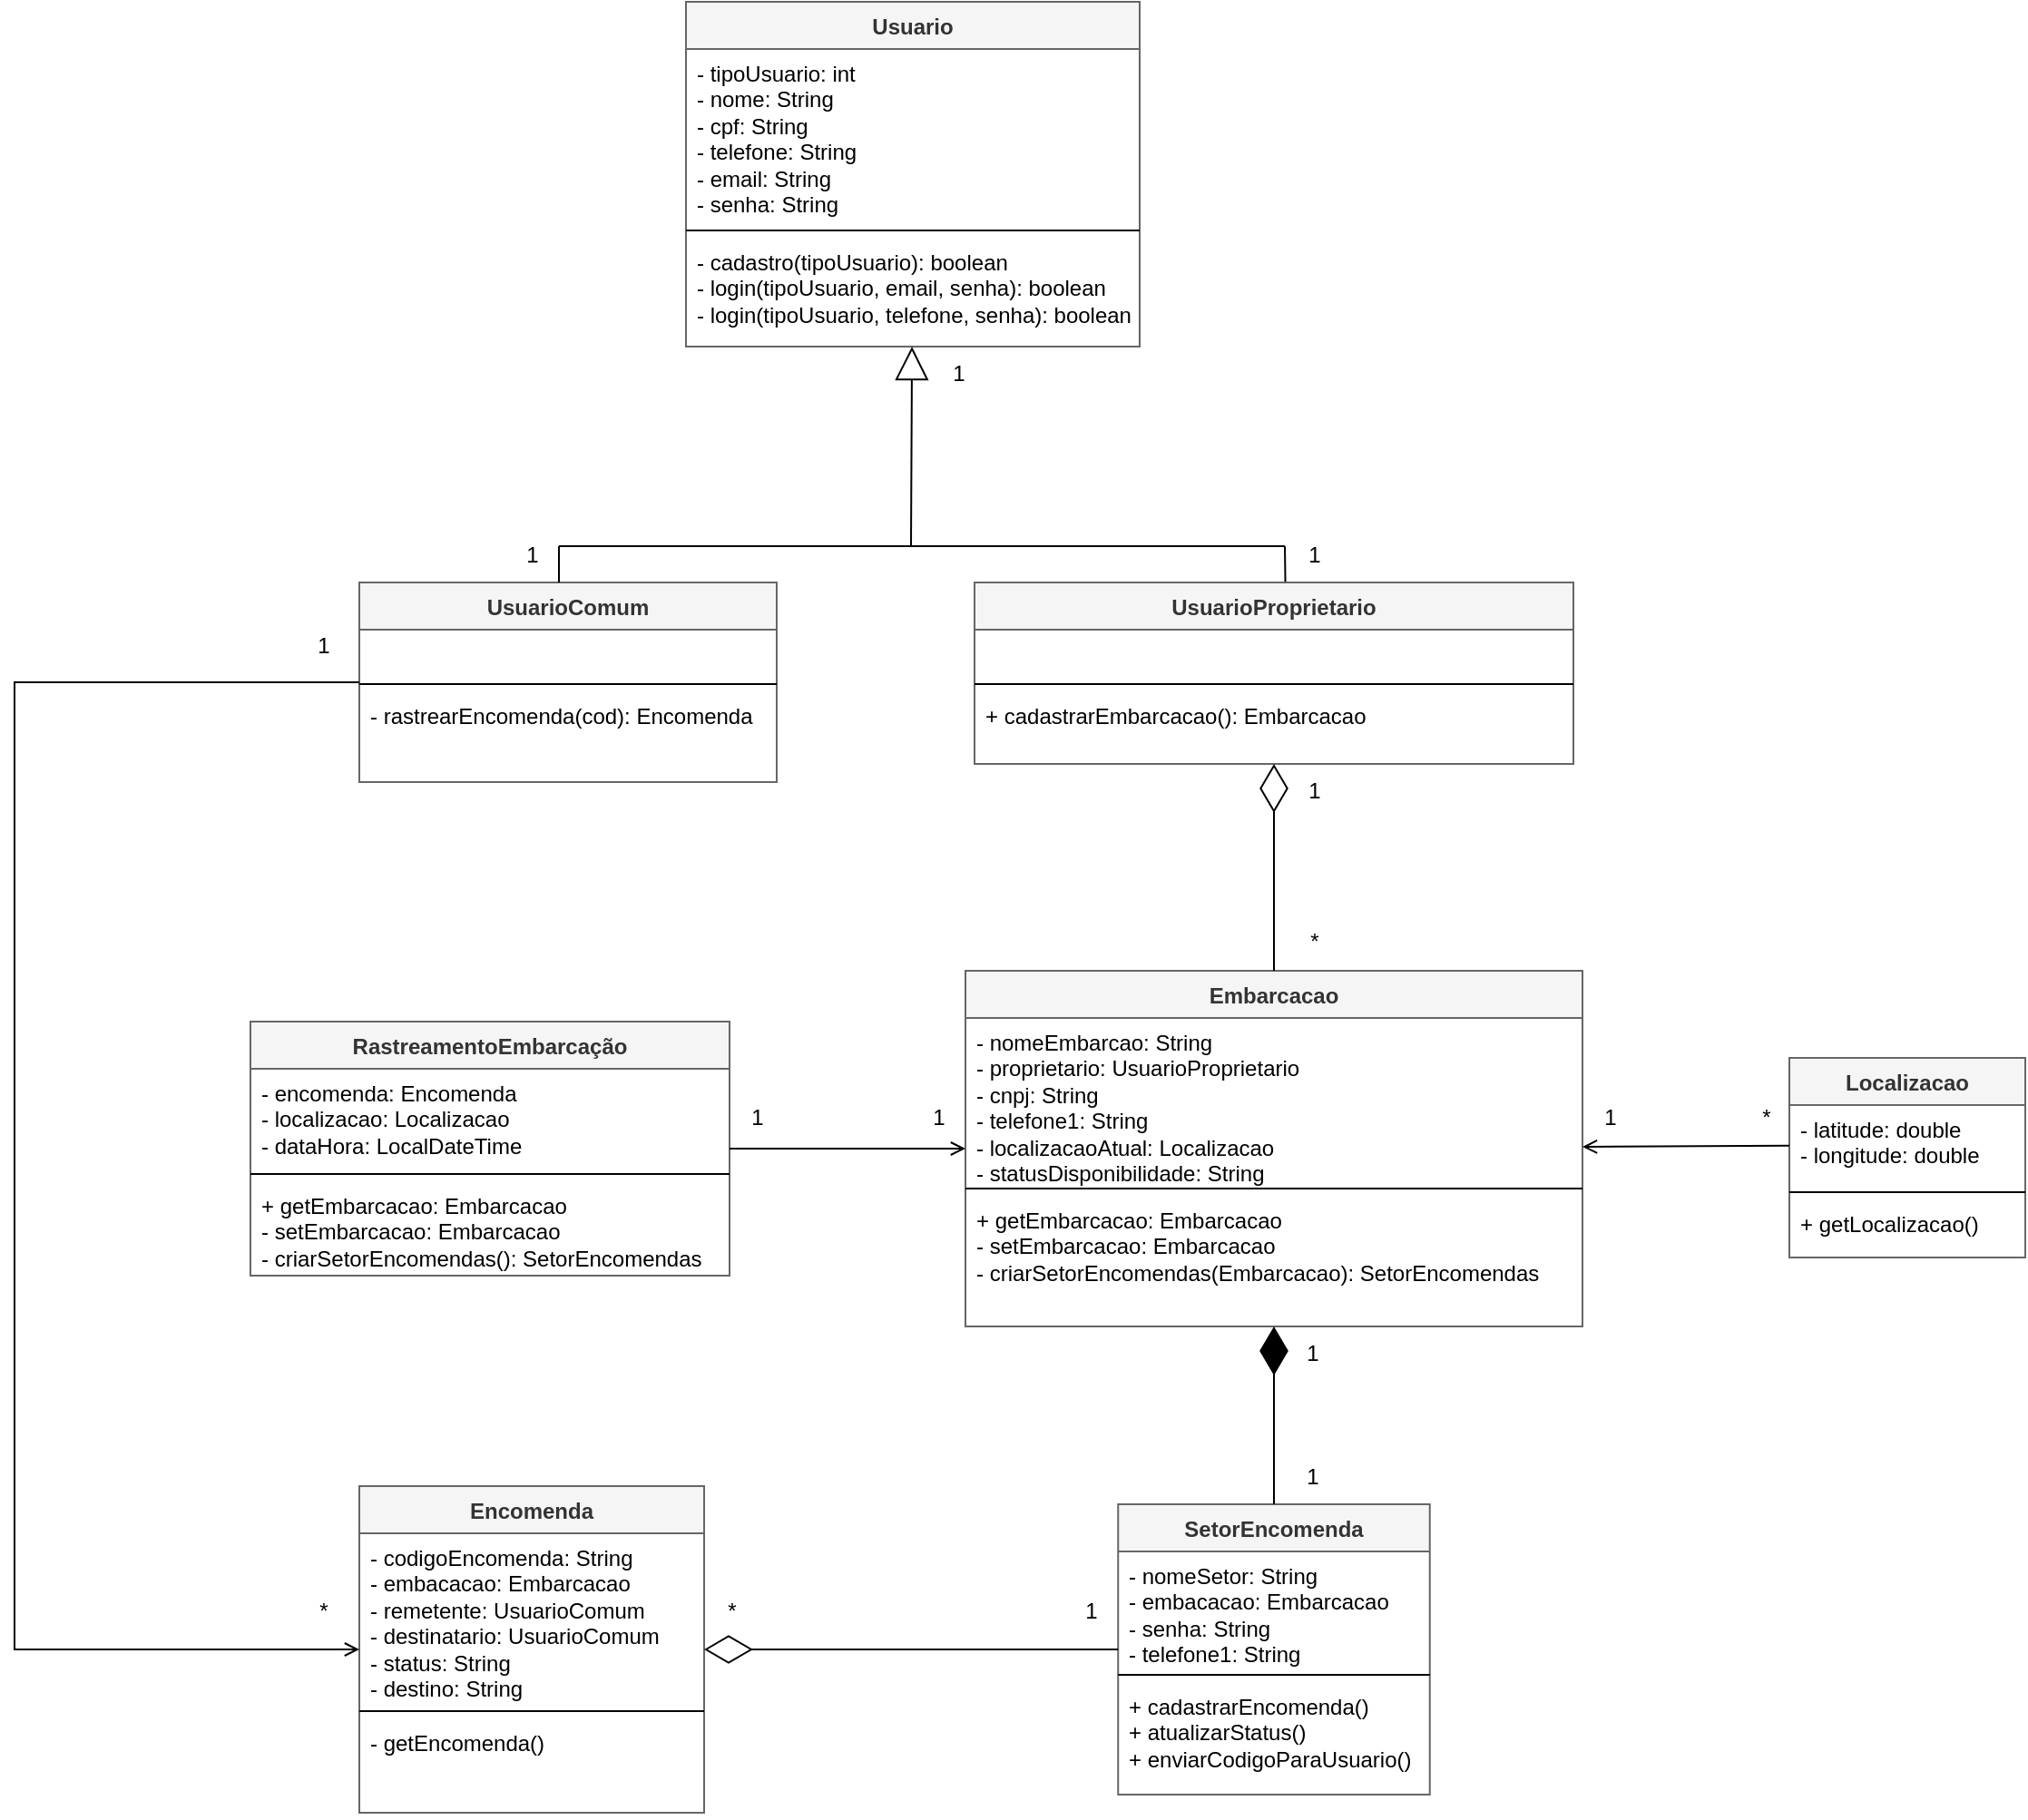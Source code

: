 <mxfile version="26.2.14">
  <diagram name="Página-1" id="l8dhkVXJz_CZN9Du08GZ">
    <mxGraphModel dx="1730" dy="915" grid="1" gridSize="10" guides="1" tooltips="1" connect="1" arrows="1" fold="1" page="0" pageScale="1" pageWidth="827" pageHeight="1169" math="0" shadow="0">
      <root>
        <mxCell id="0" />
        <mxCell id="1" parent="0" />
        <mxCell id="StapUB6m1ytVqgZR6nxF-17" value="Usuario" style="swimlane;fontStyle=1;align=center;verticalAlign=top;childLayout=stackLayout;horizontal=1;startSize=26;horizontalStack=0;resizeParent=1;resizeParentMax=0;resizeLast=0;collapsible=1;marginBottom=0;whiteSpace=wrap;html=1;fillColor=#f5f5f5;strokeColor=#666666;fontColor=#333333;" parent="1" vertex="1">
          <mxGeometry x="280" y="-60" width="250" height="190" as="geometry" />
        </mxCell>
        <mxCell id="StapUB6m1ytVqgZR6nxF-18" value="&lt;div&gt;- tipoUsuario: int&lt;/div&gt;- nome: String&lt;br&gt;- cpf: String&lt;br&gt;- telefone: String&lt;br&gt;- email: String&lt;br&gt;- senha: String" style="text;align=left;verticalAlign=top;spacingLeft=4;spacingRight=4;overflow=hidden;rotatable=0;points=[[0,0.5],[1,0.5]];portConstraint=eastwest;whiteSpace=wrap;html=1;" parent="StapUB6m1ytVqgZR6nxF-17" vertex="1">
          <mxGeometry y="26" width="250" height="96" as="geometry" />
        </mxCell>
        <mxCell id="StapUB6m1ytVqgZR6nxF-19" value="" style="line;strokeWidth=1;align=left;verticalAlign=middle;spacingTop=-1;spacingLeft=3;spacingRight=3;rotatable=0;labelPosition=right;points=[];portConstraint=eastwest;" parent="StapUB6m1ytVqgZR6nxF-17" vertex="1">
          <mxGeometry y="122" width="250" height="8" as="geometry" />
        </mxCell>
        <mxCell id="StapUB6m1ytVqgZR6nxF-20" value="- cadastro(tipoUsuario): boolean&lt;br&gt;- login(tipoUsuario, email, senha): boolean&lt;br&gt;- login(tipoUsuario, telefone, senha): boolean" style="text;align=left;verticalAlign=top;spacingLeft=4;spacingRight=4;overflow=hidden;rotatable=0;points=[[0,0.5],[1,0.5]];portConstraint=eastwest;whiteSpace=wrap;html=1;" parent="StapUB6m1ytVqgZR6nxF-17" vertex="1">
          <mxGeometry y="130" width="250" height="60" as="geometry" />
        </mxCell>
        <mxCell id="StapUB6m1ytVqgZR6nxF-21" value="UsuarioComum" style="swimlane;fontStyle=1;align=center;verticalAlign=top;childLayout=stackLayout;horizontal=1;startSize=26;horizontalStack=0;resizeParent=1;resizeParentMax=0;resizeLast=0;collapsible=1;marginBottom=0;whiteSpace=wrap;html=1;fillColor=#f5f5f5;strokeColor=#666666;fontColor=#333333;" parent="1" vertex="1">
          <mxGeometry x="100" y="260" width="230" height="110" as="geometry" />
        </mxCell>
        <mxCell id="StapUB6m1ytVqgZR6nxF-22" value="&amp;nbsp;" style="text;align=left;verticalAlign=top;spacingLeft=4;spacingRight=4;overflow=hidden;rotatable=0;points=[[0,0.5],[1,0.5]];portConstraint=eastwest;whiteSpace=wrap;html=1;" parent="StapUB6m1ytVqgZR6nxF-21" vertex="1">
          <mxGeometry y="26" width="230" height="26" as="geometry" />
        </mxCell>
        <mxCell id="StapUB6m1ytVqgZR6nxF-23" value="" style="line;strokeWidth=1;align=left;verticalAlign=middle;spacingTop=-1;spacingLeft=3;spacingRight=3;rotatable=0;labelPosition=right;points=[];portConstraint=eastwest;" parent="StapUB6m1ytVqgZR6nxF-21" vertex="1">
          <mxGeometry y="52" width="230" height="8" as="geometry" />
        </mxCell>
        <mxCell id="StapUB6m1ytVqgZR6nxF-24" value="- rastrearEncomenda(cod): Encomenda" style="text;align=left;verticalAlign=top;spacingLeft=4;spacingRight=4;overflow=hidden;rotatable=0;points=[[0,0.5],[1,0.5]];portConstraint=eastwest;whiteSpace=wrap;html=1;" parent="StapUB6m1ytVqgZR6nxF-21" vertex="1">
          <mxGeometry y="60" width="230" height="50" as="geometry" />
        </mxCell>
        <mxCell id="StapUB6m1ytVqgZR6nxF-25" value="UsuarioProprietario" style="swimlane;fontStyle=1;align=center;verticalAlign=top;childLayout=stackLayout;horizontal=1;startSize=26;horizontalStack=0;resizeParent=1;resizeParentMax=0;resizeLast=0;collapsible=1;marginBottom=0;whiteSpace=wrap;html=1;fillColor=#f5f5f5;strokeColor=#666666;fontColor=#333333;" parent="1" vertex="1">
          <mxGeometry x="439" y="260" width="330" height="100" as="geometry" />
        </mxCell>
        <mxCell id="StapUB6m1ytVqgZR6nxF-26" value="&amp;nbsp;" style="text;align=left;verticalAlign=top;spacingLeft=4;spacingRight=4;overflow=hidden;rotatable=0;points=[[0,0.5],[1,0.5]];portConstraint=eastwest;whiteSpace=wrap;html=1;" parent="StapUB6m1ytVqgZR6nxF-25" vertex="1">
          <mxGeometry y="26" width="330" height="26" as="geometry" />
        </mxCell>
        <mxCell id="StapUB6m1ytVqgZR6nxF-27" value="" style="line;strokeWidth=1;align=left;verticalAlign=middle;spacingTop=-1;spacingLeft=3;spacingRight=3;rotatable=0;labelPosition=right;points=[];portConstraint=eastwest;" parent="StapUB6m1ytVqgZR6nxF-25" vertex="1">
          <mxGeometry y="52" width="330" height="8" as="geometry" />
        </mxCell>
        <mxCell id="StapUB6m1ytVqgZR6nxF-28" value="+ cadastrarEmbarcacao(): Embarcacao" style="text;align=left;verticalAlign=top;spacingLeft=4;spacingRight=4;overflow=hidden;rotatable=0;points=[[0,0.5],[1,0.5]];portConstraint=eastwest;whiteSpace=wrap;html=1;" parent="StapUB6m1ytVqgZR6nxF-25" vertex="1">
          <mxGeometry y="60" width="330" height="40" as="geometry" />
        </mxCell>
        <mxCell id="StapUB6m1ytVqgZR6nxF-29" value="" style="endArrow=block;endSize=16;endFill=0;html=1;rounded=0;" parent="1" target="StapUB6m1ytVqgZR6nxF-17" edge="1">
          <mxGeometry width="160" relative="1" as="geometry">
            <mxPoint x="404" y="240" as="sourcePoint" />
            <mxPoint x="480" y="380" as="targetPoint" />
          </mxGeometry>
        </mxCell>
        <mxCell id="StapUB6m1ytVqgZR6nxF-30" value="" style="endArrow=none;html=1;rounded=0;" parent="1" edge="1">
          <mxGeometry width="50" height="50" relative="1" as="geometry">
            <mxPoint x="210" y="240" as="sourcePoint" />
            <mxPoint x="610" y="240" as="targetPoint" />
          </mxGeometry>
        </mxCell>
        <mxCell id="StapUB6m1ytVqgZR6nxF-31" value="" style="endArrow=none;html=1;rounded=0;" parent="1" edge="1">
          <mxGeometry width="50" height="50" relative="1" as="geometry">
            <mxPoint x="210" y="260" as="sourcePoint" />
            <mxPoint x="210" y="240" as="targetPoint" />
          </mxGeometry>
        </mxCell>
        <mxCell id="StapUB6m1ytVqgZR6nxF-32" value="" style="endArrow=none;html=1;rounded=0;entryX=0.519;entryY=-0.004;entryDx=0;entryDy=0;entryPerimeter=0;" parent="1" target="StapUB6m1ytVqgZR6nxF-25" edge="1">
          <mxGeometry width="50" height="50" relative="1" as="geometry">
            <mxPoint x="610" y="240" as="sourcePoint" />
            <mxPoint x="299" y="250" as="targetPoint" />
            <Array as="points" />
          </mxGeometry>
        </mxCell>
        <mxCell id="StapUB6m1ytVqgZR6nxF-41" value="Embarcacao" style="swimlane;fontStyle=1;align=center;verticalAlign=top;childLayout=stackLayout;horizontal=1;startSize=26;horizontalStack=0;resizeParent=1;resizeParentMax=0;resizeLast=0;collapsible=1;marginBottom=0;whiteSpace=wrap;html=1;fillColor=#f5f5f5;strokeColor=#666666;fontColor=#333333;" parent="1" vertex="1">
          <mxGeometry x="434" y="474" width="340" height="196" as="geometry" />
        </mxCell>
        <mxCell id="StapUB6m1ytVqgZR6nxF-42" value="- nomeEmbarcao: String&lt;br&gt;- proprietario:&amp;nbsp;UsuarioProprietario&lt;br&gt;- cnpj: String&lt;br&gt;- telefone1: String&lt;div&gt;- localizacaoAtual: Localizacao&lt;/div&gt;&lt;div&gt;- statusDisponibilidade: String&lt;/div&gt;" style="text;align=left;verticalAlign=top;spacingLeft=4;spacingRight=4;overflow=hidden;rotatable=0;points=[[0,0.5],[1,0.5]];portConstraint=eastwest;whiteSpace=wrap;html=1;" parent="StapUB6m1ytVqgZR6nxF-41" vertex="1">
          <mxGeometry y="26" width="340" height="90" as="geometry" />
        </mxCell>
        <mxCell id="StapUB6m1ytVqgZR6nxF-43" value="" style="line;strokeWidth=1;align=left;verticalAlign=middle;spacingTop=-1;spacingLeft=3;spacingRight=3;rotatable=0;labelPosition=right;points=[];portConstraint=eastwest;" parent="StapUB6m1ytVqgZR6nxF-41" vertex="1">
          <mxGeometry y="116" width="340" height="8" as="geometry" />
        </mxCell>
        <mxCell id="StapUB6m1ytVqgZR6nxF-44" value="+ getEmbarcacao: Embarcacao&lt;br&gt;- setEmbarcacao: Embarcacao&lt;div&gt;- criarSetorEncomendas(Embarcacao): SetorEncomendas&lt;/div&gt;" style="text;align=left;verticalAlign=top;spacingLeft=4;spacingRight=4;overflow=hidden;rotatable=0;points=[[0,0.5],[1,0.5]];portConstraint=eastwest;whiteSpace=wrap;html=1;" parent="StapUB6m1ytVqgZR6nxF-41" vertex="1">
          <mxGeometry y="124" width="340" height="72" as="geometry" />
        </mxCell>
        <mxCell id="AtBwWNmR3gx3fUVsytQ0-5" value="&lt;span style=&quot;text-align: left;&quot;&gt;SetorEncomenda&lt;/span&gt;" style="swimlane;fontStyle=1;align=center;verticalAlign=top;childLayout=stackLayout;horizontal=1;startSize=26;horizontalStack=0;resizeParent=1;resizeParentMax=0;resizeLast=0;collapsible=1;marginBottom=0;whiteSpace=wrap;html=1;fillColor=#f5f5f5;strokeColor=#666666;fontColor=#333333;" parent="1" vertex="1">
          <mxGeometry x="518.12" y="768" width="171.75" height="160" as="geometry" />
        </mxCell>
        <mxCell id="AtBwWNmR3gx3fUVsytQ0-6" value="- nomeSetor: String&lt;br&gt;- embacacao: Embarcacao&lt;div&gt;- senha: String&lt;br&gt;- telefone1: String&lt;/div&gt;" style="text;align=left;verticalAlign=top;spacingLeft=4;spacingRight=4;overflow=hidden;rotatable=0;points=[[0,0.5],[1,0.5]];portConstraint=eastwest;whiteSpace=wrap;html=1;" parent="AtBwWNmR3gx3fUVsytQ0-5" vertex="1">
          <mxGeometry y="26" width="171.75" height="64" as="geometry" />
        </mxCell>
        <mxCell id="AtBwWNmR3gx3fUVsytQ0-7" value="" style="line;strokeWidth=1;align=left;verticalAlign=middle;spacingTop=-1;spacingLeft=3;spacingRight=3;rotatable=0;labelPosition=right;points=[];portConstraint=eastwest;" parent="AtBwWNmR3gx3fUVsytQ0-5" vertex="1">
          <mxGeometry y="90" width="171.75" height="8" as="geometry" />
        </mxCell>
        <mxCell id="AtBwWNmR3gx3fUVsytQ0-8" value="&lt;div&gt;+ cadastrarEncomenda()&lt;/div&gt;&lt;div&gt;+ atualizarStatus()&lt;/div&gt;&lt;div&gt;+ enviarCodigoParaUsuario()&lt;/div&gt;" style="text;align=left;verticalAlign=top;spacingLeft=4;spacingRight=4;overflow=hidden;rotatable=0;points=[[0,0.5],[1,0.5]];portConstraint=eastwest;whiteSpace=wrap;html=1;" parent="AtBwWNmR3gx3fUVsytQ0-5" vertex="1">
          <mxGeometry y="98" width="171.75" height="62" as="geometry" />
        </mxCell>
        <mxCell id="AtBwWNmR3gx3fUVsytQ0-10" value="" style="endArrow=diamondThin;endFill=1;endSize=24;html=1;rounded=0;" parent="1" source="AtBwWNmR3gx3fUVsytQ0-5" target="StapUB6m1ytVqgZR6nxF-41" edge="1">
          <mxGeometry width="160" relative="1" as="geometry">
            <mxPoint x="339" y="710" as="sourcePoint" />
            <mxPoint x="499" y="710" as="targetPoint" />
          </mxGeometry>
        </mxCell>
        <mxCell id="AtBwWNmR3gx3fUVsytQ0-11" value="1" style="text;html=1;align=center;verticalAlign=middle;resizable=0;points=[];autosize=1;" parent="1" vertex="1">
          <mxGeometry x="610" y="670" width="30" height="30" as="geometry" />
        </mxCell>
        <mxCell id="AtBwWNmR3gx3fUVsytQ0-12" value="1" style="text;html=1;align=center;verticalAlign=middle;resizable=0;points=[];autosize=1;" parent="1" vertex="1">
          <mxGeometry x="610" y="738" width="30" height="30" as="geometry" />
        </mxCell>
        <mxCell id="AtBwWNmR3gx3fUVsytQ0-14" value="&lt;span style=&quot;text-align: left;&quot;&gt;Localizacao&lt;/span&gt;" style="swimlane;fontStyle=1;align=center;verticalAlign=top;childLayout=stackLayout;horizontal=1;startSize=26;horizontalStack=0;resizeParent=1;resizeParentMax=0;resizeLast=0;collapsible=1;marginBottom=0;whiteSpace=wrap;html=1;fillColor=#f5f5f5;strokeColor=#666666;fontColor=#333333;" parent="1" vertex="1">
          <mxGeometry x="888" y="522" width="130" height="110" as="geometry" />
        </mxCell>
        <mxCell id="AtBwWNmR3gx3fUVsytQ0-15" value="- latitude: double&lt;div&gt;- longitude:&amp;nbsp;&lt;span style=&quot;background-color: transparent; color: light-dark(rgb(0, 0, 0), rgb(255, 255, 255));&quot;&gt;double&lt;/span&gt;&lt;/div&gt;" style="text;align=left;verticalAlign=top;spacingLeft=4;spacingRight=4;overflow=hidden;rotatable=0;points=[[0,0.5],[1,0.5]];portConstraint=eastwest;whiteSpace=wrap;html=1;" parent="AtBwWNmR3gx3fUVsytQ0-14" vertex="1">
          <mxGeometry y="26" width="130" height="44" as="geometry" />
        </mxCell>
        <mxCell id="AtBwWNmR3gx3fUVsytQ0-16" value="" style="line;strokeWidth=1;align=left;verticalAlign=middle;spacingTop=-1;spacingLeft=3;spacingRight=3;rotatable=0;labelPosition=right;points=[];portConstraint=eastwest;" parent="AtBwWNmR3gx3fUVsytQ0-14" vertex="1">
          <mxGeometry y="70" width="130" height="8" as="geometry" />
        </mxCell>
        <mxCell id="AtBwWNmR3gx3fUVsytQ0-17" value="+ getLocalizacao()" style="text;align=left;verticalAlign=top;spacingLeft=4;spacingRight=4;overflow=hidden;rotatable=0;points=[[0,0.5],[1,0.5]];portConstraint=eastwest;whiteSpace=wrap;html=1;" parent="AtBwWNmR3gx3fUVsytQ0-14" vertex="1">
          <mxGeometry y="78" width="130" height="32" as="geometry" />
        </mxCell>
        <mxCell id="AtBwWNmR3gx3fUVsytQ0-18" value="&lt;span style=&quot;text-align: left;&quot;&gt;Encomenda&lt;/span&gt;" style="swimlane;fontStyle=1;align=center;verticalAlign=top;childLayout=stackLayout;horizontal=1;startSize=26;horizontalStack=0;resizeParent=1;resizeParentMax=0;resizeLast=0;collapsible=1;marginBottom=0;whiteSpace=wrap;html=1;fillColor=#f5f5f5;strokeColor=#666666;fontColor=#333333;" parent="1" vertex="1">
          <mxGeometry x="100" y="758" width="190" height="180" as="geometry" />
        </mxCell>
        <mxCell id="AtBwWNmR3gx3fUVsytQ0-19" value="- codigoEncomenda: String&lt;br&gt;- embacacao: Embarcacao&lt;div&gt;- remetente: UsuarioComum&lt;br&gt;&lt;div&gt;- destinatario: UsuarioComum&lt;/div&gt;&lt;div&gt;&lt;div&gt;- status: String&lt;br&gt;- destino: String&lt;/div&gt;&lt;/div&gt;&lt;/div&gt;" style="text;align=left;verticalAlign=top;spacingLeft=4;spacingRight=4;overflow=hidden;rotatable=0;points=[[0,0.5],[1,0.5]];portConstraint=eastwest;whiteSpace=wrap;html=1;" parent="AtBwWNmR3gx3fUVsytQ0-18" vertex="1">
          <mxGeometry y="26" width="190" height="94" as="geometry" />
        </mxCell>
        <mxCell id="AtBwWNmR3gx3fUVsytQ0-20" value="" style="line;strokeWidth=1;align=left;verticalAlign=middle;spacingTop=-1;spacingLeft=3;spacingRight=3;rotatable=0;labelPosition=right;points=[];portConstraint=eastwest;" parent="AtBwWNmR3gx3fUVsytQ0-18" vertex="1">
          <mxGeometry y="120" width="190" height="8" as="geometry" />
        </mxCell>
        <mxCell id="AtBwWNmR3gx3fUVsytQ0-21" value="- getEncomenda()" style="text;align=left;verticalAlign=top;spacingLeft=4;spacingRight=4;overflow=hidden;rotatable=0;points=[[0,0.5],[1,0.5]];portConstraint=eastwest;whiteSpace=wrap;html=1;" parent="AtBwWNmR3gx3fUVsytQ0-18" vertex="1">
          <mxGeometry y="128" width="190" height="52" as="geometry" />
        </mxCell>
        <mxCell id="AtBwWNmR3gx3fUVsytQ0-22" value="&lt;span style=&quot;text-align: left;&quot;&gt;RastreamentoEmbarcação&lt;/span&gt;" style="swimlane;fontStyle=1;align=center;verticalAlign=top;childLayout=stackLayout;horizontal=1;startSize=26;horizontalStack=0;resizeParent=1;resizeParentMax=0;resizeLast=0;collapsible=1;marginBottom=0;whiteSpace=wrap;html=1;fillColor=#f5f5f5;strokeColor=#666666;fontColor=#333333;" parent="1" vertex="1">
          <mxGeometry x="40" y="502" width="264" height="140" as="geometry" />
        </mxCell>
        <mxCell id="AtBwWNmR3gx3fUVsytQ0-23" value="- encomenda: Encomenda&lt;div&gt;- localizacao: Localizacao&lt;/div&gt;&lt;div&gt;- dataHora: LocalDateTime&lt;/div&gt;" style="text;align=left;verticalAlign=top;spacingLeft=4;spacingRight=4;overflow=hidden;rotatable=0;points=[[0,0.5],[1,0.5]];portConstraint=eastwest;whiteSpace=wrap;html=1;" parent="AtBwWNmR3gx3fUVsytQ0-22" vertex="1">
          <mxGeometry y="26" width="264" height="54" as="geometry" />
        </mxCell>
        <mxCell id="AtBwWNmR3gx3fUVsytQ0-24" value="" style="line;strokeWidth=1;align=left;verticalAlign=middle;spacingTop=-1;spacingLeft=3;spacingRight=3;rotatable=0;labelPosition=right;points=[];portConstraint=eastwest;" parent="AtBwWNmR3gx3fUVsytQ0-22" vertex="1">
          <mxGeometry y="80" width="264" height="8" as="geometry" />
        </mxCell>
        <mxCell id="AtBwWNmR3gx3fUVsytQ0-25" value="+ getEmbarcacao: Embarcacao&lt;br&gt;- setEmbarcacao: Embarcacao&lt;div&gt;- criarSetorEncomendas(): SetorEncomendas&lt;/div&gt;" style="text;align=left;verticalAlign=top;spacingLeft=4;spacingRight=4;overflow=hidden;rotatable=0;points=[[0,0.5],[1,0.5]];portConstraint=eastwest;whiteSpace=wrap;html=1;" parent="AtBwWNmR3gx3fUVsytQ0-22" vertex="1">
          <mxGeometry y="88" width="264" height="52" as="geometry" />
        </mxCell>
        <mxCell id="AtBwWNmR3gx3fUVsytQ0-26" value="" style="endArrow=diamondThin;endFill=0;endSize=24;html=1;rounded=0;" parent="1" source="AtBwWNmR3gx3fUVsytQ0-5" target="AtBwWNmR3gx3fUVsytQ0-18" edge="1">
          <mxGeometry width="160" relative="1" as="geometry">
            <mxPoint x="310" y="1038" as="sourcePoint" />
            <mxPoint x="470" y="1038" as="targetPoint" />
          </mxGeometry>
        </mxCell>
        <mxCell id="AtBwWNmR3gx3fUVsytQ0-27" value="1" style="text;html=1;align=center;verticalAlign=middle;resizable=0;points=[];autosize=1;" parent="1" vertex="1">
          <mxGeometry x="488.12" y="812" width="30" height="30" as="geometry" />
        </mxCell>
        <mxCell id="AtBwWNmR3gx3fUVsytQ0-28" value="*" style="text;html=1;align=center;verticalAlign=middle;resizable=0;points=[];autosize=1;" parent="1" vertex="1">
          <mxGeometry x="290" y="812" width="30" height="30" as="geometry" />
        </mxCell>
        <mxCell id="AtBwWNmR3gx3fUVsytQ0-2" value="" style="endArrow=diamondThin;endFill=0;endSize=24;html=1;rounded=0;" parent="1" source="StapUB6m1ytVqgZR6nxF-41" target="StapUB6m1ytVqgZR6nxF-25" edge="1">
          <mxGeometry width="160" relative="1" as="geometry">
            <mxPoint x="420" y="410" as="sourcePoint" />
            <mxPoint x="580" y="410" as="targetPoint" />
          </mxGeometry>
        </mxCell>
        <mxCell id="AtBwWNmR3gx3fUVsytQ0-3" value="1" style="text;html=1;align=center;verticalAlign=middle;resizable=0;points=[];autosize=1;" parent="1" vertex="1">
          <mxGeometry x="611" y="360" width="30" height="30" as="geometry" />
        </mxCell>
        <mxCell id="AtBwWNmR3gx3fUVsytQ0-4" value="*" style="text;html=1;align=center;verticalAlign=middle;resizable=0;points=[];autosize=1;" parent="1" vertex="1">
          <mxGeometry x="611" y="443" width="30" height="30" as="geometry" />
        </mxCell>
        <mxCell id="AtBwWNmR3gx3fUVsytQ0-39" value="" style="rounded=0;orthogonalLoop=1;jettySize=auto;html=1;endArrow=open;endFill=0;" parent="1" source="AtBwWNmR3gx3fUVsytQ0-15" target="StapUB6m1ytVqgZR6nxF-41" edge="1">
          <mxGeometry relative="1" as="geometry" />
        </mxCell>
        <mxCell id="2" value="" style="rounded=0;orthogonalLoop=1;jettySize=auto;html=1;endArrow=open;endFill=0;" parent="1" source="AtBwWNmR3gx3fUVsytQ0-22" target="StapUB6m1ytVqgZR6nxF-41" edge="1">
          <mxGeometry relative="1" as="geometry">
            <mxPoint x="364" y="660" as="sourcePoint" />
            <mxPoint x="270" y="661" as="targetPoint" />
          </mxGeometry>
        </mxCell>
        <mxCell id="3" value="1" style="text;html=1;align=center;verticalAlign=middle;resizable=0;points=[];autosize=1;" parent="1" vertex="1">
          <mxGeometry x="304" y="540" width="30" height="30" as="geometry" />
        </mxCell>
        <mxCell id="4" value="1" style="text;html=1;align=center;verticalAlign=middle;resizable=0;points=[];autosize=1;" parent="1" vertex="1">
          <mxGeometry x="404" y="540" width="30" height="30" as="geometry" />
        </mxCell>
        <mxCell id="5" value="1" style="text;html=1;align=center;verticalAlign=middle;resizable=0;points=[];autosize=1;strokeColor=none;fillColor=none;" parent="1" vertex="1">
          <mxGeometry x="415" y="130" width="30" height="30" as="geometry" />
        </mxCell>
        <mxCell id="6" value="1" style="text;html=1;align=center;verticalAlign=middle;resizable=0;points=[];autosize=1;strokeColor=none;fillColor=none;" parent="1" vertex="1">
          <mxGeometry x="611" y="230" width="30" height="30" as="geometry" />
        </mxCell>
        <mxCell id="7" value="1" style="text;html=1;align=center;verticalAlign=middle;resizable=0;points=[];autosize=1;strokeColor=none;fillColor=none;" parent="1" vertex="1">
          <mxGeometry x="180" y="230" width="30" height="30" as="geometry" />
        </mxCell>
        <mxCell id="8" value="1" style="text;html=1;align=center;verticalAlign=middle;resizable=0;points=[];autosize=1;strokeColor=none;fillColor=none;" parent="1" vertex="1">
          <mxGeometry x="774" y="540" width="30" height="30" as="geometry" />
        </mxCell>
        <mxCell id="9" value="*" style="text;html=1;align=center;verticalAlign=middle;resizable=0;points=[];autosize=1;strokeColor=none;fillColor=none;" parent="1" vertex="1">
          <mxGeometry x="860" y="540" width="30" height="30" as="geometry" />
        </mxCell>
        <mxCell id="10" value="" style="rounded=0;orthogonalLoop=1;jettySize=auto;html=1;endArrow=open;endFill=0;" parent="1" source="StapUB6m1ytVqgZR6nxF-21" target="AtBwWNmR3gx3fUVsytQ0-18" edge="1">
          <mxGeometry relative="1" as="geometry">
            <mxPoint x="-80" y="230" as="sourcePoint" />
            <mxPoint x="40" y="642" as="targetPoint" />
            <Array as="points">
              <mxPoint x="-90" y="315" />
              <mxPoint x="-90" y="848" />
            </Array>
          </mxGeometry>
        </mxCell>
        <mxCell id="11" value="1" style="text;html=1;align=center;verticalAlign=middle;resizable=0;points=[];autosize=1;strokeColor=none;fillColor=none;" parent="1" vertex="1">
          <mxGeometry x="65" y="280" width="30" height="30" as="geometry" />
        </mxCell>
        <mxCell id="12" value="*" style="text;html=1;align=center;verticalAlign=middle;resizable=0;points=[];autosize=1;strokeColor=none;fillColor=none;" parent="1" vertex="1">
          <mxGeometry x="65" y="812" width="30" height="30" as="geometry" />
        </mxCell>
      </root>
    </mxGraphModel>
  </diagram>
</mxfile>
